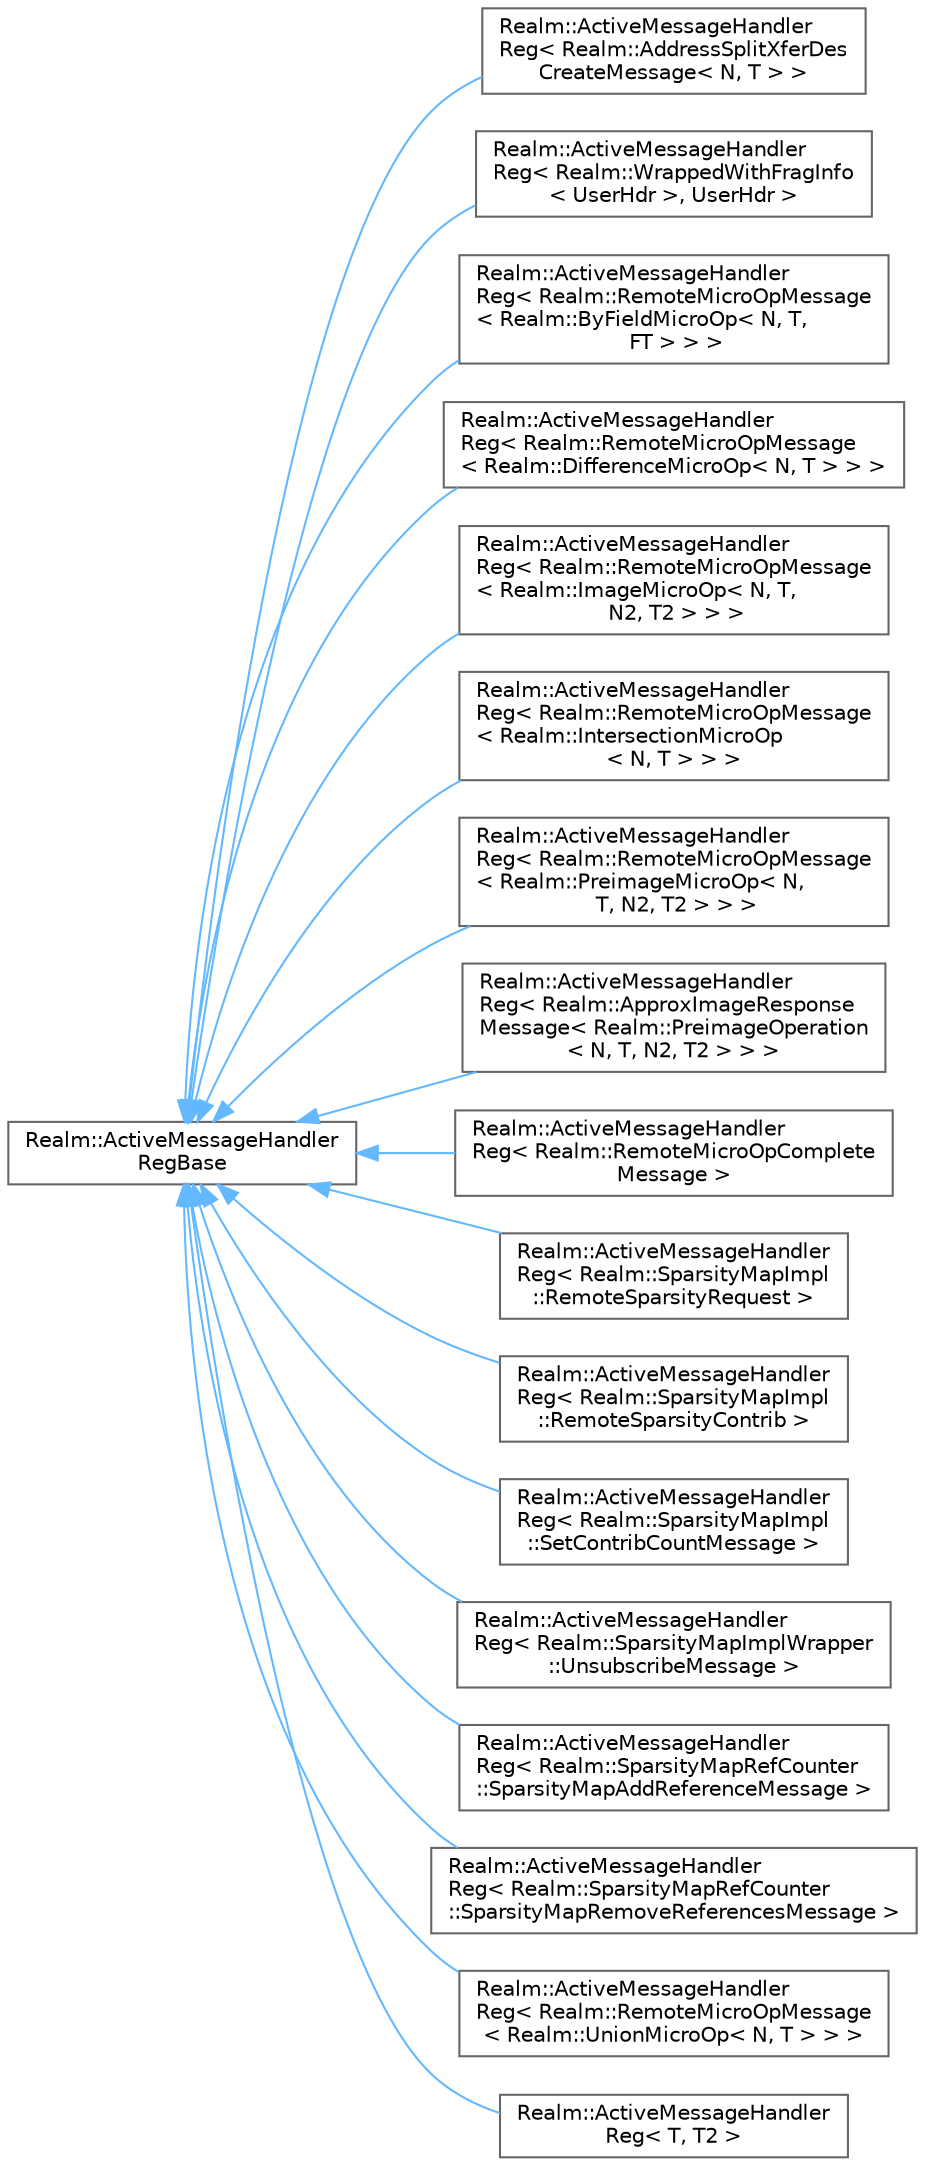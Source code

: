 digraph "Graphical Class Hierarchy"
{
 // LATEX_PDF_SIZE
  bgcolor="transparent";
  edge [fontname=Helvetica,fontsize=10,labelfontname=Helvetica,labelfontsize=10];
  node [fontname=Helvetica,fontsize=10,shape=box,height=0.2,width=0.4];
  rankdir="LR";
  Node0 [id="Node000000",label="Realm::ActiveMessageHandler\lRegBase",height=0.2,width=0.4,color="grey40", fillcolor="white", style="filled",URL="$classRealm_1_1ActiveMessageHandlerRegBase.html",tooltip=" "];
  Node0 -> Node1 [id="edge10_Node000000_Node000001",dir="back",color="steelblue1",style="solid",tooltip=" "];
  Node1 [id="Node000001",label="Realm::ActiveMessageHandler\lReg\< Realm::AddressSplitXferDes\lCreateMessage\< N, T \> \>",height=0.2,width=0.4,color="grey40", fillcolor="white", style="filled",URL="$classRealm_1_1ActiveMessageHandlerReg.html",tooltip=" "];
  Node0 -> Node2 [id="edge11_Node000000_Node000002",dir="back",color="steelblue1",style="solid",tooltip=" "];
  Node2 [id="Node000002",label="Realm::ActiveMessageHandler\lReg\< Realm::WrappedWithFragInfo\l\< UserHdr \>, UserHdr \>",height=0.2,width=0.4,color="grey40", fillcolor="white", style="filled",URL="$classRealm_1_1ActiveMessageHandlerReg.html",tooltip=" "];
  Node0 -> Node3 [id="edge12_Node000000_Node000003",dir="back",color="steelblue1",style="solid",tooltip=" "];
  Node3 [id="Node000003",label="Realm::ActiveMessageHandler\lReg\< Realm::RemoteMicroOpMessage\l\< Realm::ByFieldMicroOp\< N, T,\l FT \> \> \>",height=0.2,width=0.4,color="grey40", fillcolor="white", style="filled",URL="$classRealm_1_1ActiveMessageHandlerReg.html",tooltip=" "];
  Node0 -> Node4 [id="edge13_Node000000_Node000004",dir="back",color="steelblue1",style="solid",tooltip=" "];
  Node4 [id="Node000004",label="Realm::ActiveMessageHandler\lReg\< Realm::RemoteMicroOpMessage\l\< Realm::DifferenceMicroOp\< N, T \> \> \>",height=0.2,width=0.4,color="grey40", fillcolor="white", style="filled",URL="$classRealm_1_1ActiveMessageHandlerReg.html",tooltip=" "];
  Node0 -> Node5 [id="edge14_Node000000_Node000005",dir="back",color="steelblue1",style="solid",tooltip=" "];
  Node5 [id="Node000005",label="Realm::ActiveMessageHandler\lReg\< Realm::RemoteMicroOpMessage\l\< Realm::ImageMicroOp\< N, T,\l N2, T2 \> \> \>",height=0.2,width=0.4,color="grey40", fillcolor="white", style="filled",URL="$classRealm_1_1ActiveMessageHandlerReg.html",tooltip=" "];
  Node0 -> Node6 [id="edge15_Node000000_Node000006",dir="back",color="steelblue1",style="solid",tooltip=" "];
  Node6 [id="Node000006",label="Realm::ActiveMessageHandler\lReg\< Realm::RemoteMicroOpMessage\l\< Realm::IntersectionMicroOp\l\< N, T \> \> \>",height=0.2,width=0.4,color="grey40", fillcolor="white", style="filled",URL="$classRealm_1_1ActiveMessageHandlerReg.html",tooltip=" "];
  Node0 -> Node7 [id="edge16_Node000000_Node000007",dir="back",color="steelblue1",style="solid",tooltip=" "];
  Node7 [id="Node000007",label="Realm::ActiveMessageHandler\lReg\< Realm::RemoteMicroOpMessage\l\< Realm::PreimageMicroOp\< N,\l T, N2, T2 \> \> \>",height=0.2,width=0.4,color="grey40", fillcolor="white", style="filled",URL="$classRealm_1_1ActiveMessageHandlerReg.html",tooltip=" "];
  Node0 -> Node8 [id="edge17_Node000000_Node000008",dir="back",color="steelblue1",style="solid",tooltip=" "];
  Node8 [id="Node000008",label="Realm::ActiveMessageHandler\lReg\< Realm::ApproxImageResponse\lMessage\< Realm::PreimageOperation\l\< N, T, N2, T2 \> \> \>",height=0.2,width=0.4,color="grey40", fillcolor="white", style="filled",URL="$classRealm_1_1ActiveMessageHandlerReg.html",tooltip=" "];
  Node0 -> Node9 [id="edge18_Node000000_Node000009",dir="back",color="steelblue1",style="solid",tooltip=" "];
  Node9 [id="Node000009",label="Realm::ActiveMessageHandler\lReg\< Realm::RemoteMicroOpComplete\lMessage \>",height=0.2,width=0.4,color="grey40", fillcolor="white", style="filled",URL="$classRealm_1_1ActiveMessageHandlerReg.html",tooltip=" "];
  Node0 -> Node10 [id="edge19_Node000000_Node000010",dir="back",color="steelblue1",style="solid",tooltip=" "];
  Node10 [id="Node000010",label="Realm::ActiveMessageHandler\lReg\< Realm::SparsityMapImpl\l::RemoteSparsityRequest \>",height=0.2,width=0.4,color="grey40", fillcolor="white", style="filled",URL="$classRealm_1_1ActiveMessageHandlerReg.html",tooltip=" "];
  Node0 -> Node11 [id="edge20_Node000000_Node000011",dir="back",color="steelblue1",style="solid",tooltip=" "];
  Node11 [id="Node000011",label="Realm::ActiveMessageHandler\lReg\< Realm::SparsityMapImpl\l::RemoteSparsityContrib \>",height=0.2,width=0.4,color="grey40", fillcolor="white", style="filled",URL="$classRealm_1_1ActiveMessageHandlerReg.html",tooltip=" "];
  Node0 -> Node12 [id="edge21_Node000000_Node000012",dir="back",color="steelblue1",style="solid",tooltip=" "];
  Node12 [id="Node000012",label="Realm::ActiveMessageHandler\lReg\< Realm::SparsityMapImpl\l::SetContribCountMessage \>",height=0.2,width=0.4,color="grey40", fillcolor="white", style="filled",URL="$classRealm_1_1ActiveMessageHandlerReg.html",tooltip=" "];
  Node0 -> Node13 [id="edge22_Node000000_Node000013",dir="back",color="steelblue1",style="solid",tooltip=" "];
  Node13 [id="Node000013",label="Realm::ActiveMessageHandler\lReg\< Realm::SparsityMapImplWrapper\l::UnsubscribeMessage \>",height=0.2,width=0.4,color="grey40", fillcolor="white", style="filled",URL="$classRealm_1_1ActiveMessageHandlerReg.html",tooltip=" "];
  Node0 -> Node14 [id="edge23_Node000000_Node000014",dir="back",color="steelblue1",style="solid",tooltip=" "];
  Node14 [id="Node000014",label="Realm::ActiveMessageHandler\lReg\< Realm::SparsityMapRefCounter\l::SparsityMapAddReferenceMessage \>",height=0.2,width=0.4,color="grey40", fillcolor="white", style="filled",URL="$classRealm_1_1ActiveMessageHandlerReg.html",tooltip=" "];
  Node0 -> Node15 [id="edge24_Node000000_Node000015",dir="back",color="steelblue1",style="solid",tooltip=" "];
  Node15 [id="Node000015",label="Realm::ActiveMessageHandler\lReg\< Realm::SparsityMapRefCounter\l::SparsityMapRemoveReferencesMessage \>",height=0.2,width=0.4,color="grey40", fillcolor="white", style="filled",URL="$classRealm_1_1ActiveMessageHandlerReg.html",tooltip=" "];
  Node0 -> Node16 [id="edge25_Node000000_Node000016",dir="back",color="steelblue1",style="solid",tooltip=" "];
  Node16 [id="Node000016",label="Realm::ActiveMessageHandler\lReg\< Realm::RemoteMicroOpMessage\l\< Realm::UnionMicroOp\< N, T \> \> \>",height=0.2,width=0.4,color="grey40", fillcolor="white", style="filled",URL="$classRealm_1_1ActiveMessageHandlerReg.html",tooltip=" "];
  Node0 -> Node17 [id="edge26_Node000000_Node000017",dir="back",color="steelblue1",style="solid",tooltip=" "];
  Node17 [id="Node000017",label="Realm::ActiveMessageHandler\lReg\< T, T2 \>",height=0.2,width=0.4,color="grey40", fillcolor="white", style="filled",URL="$classRealm_1_1ActiveMessageHandlerReg.html",tooltip=" "];
}
